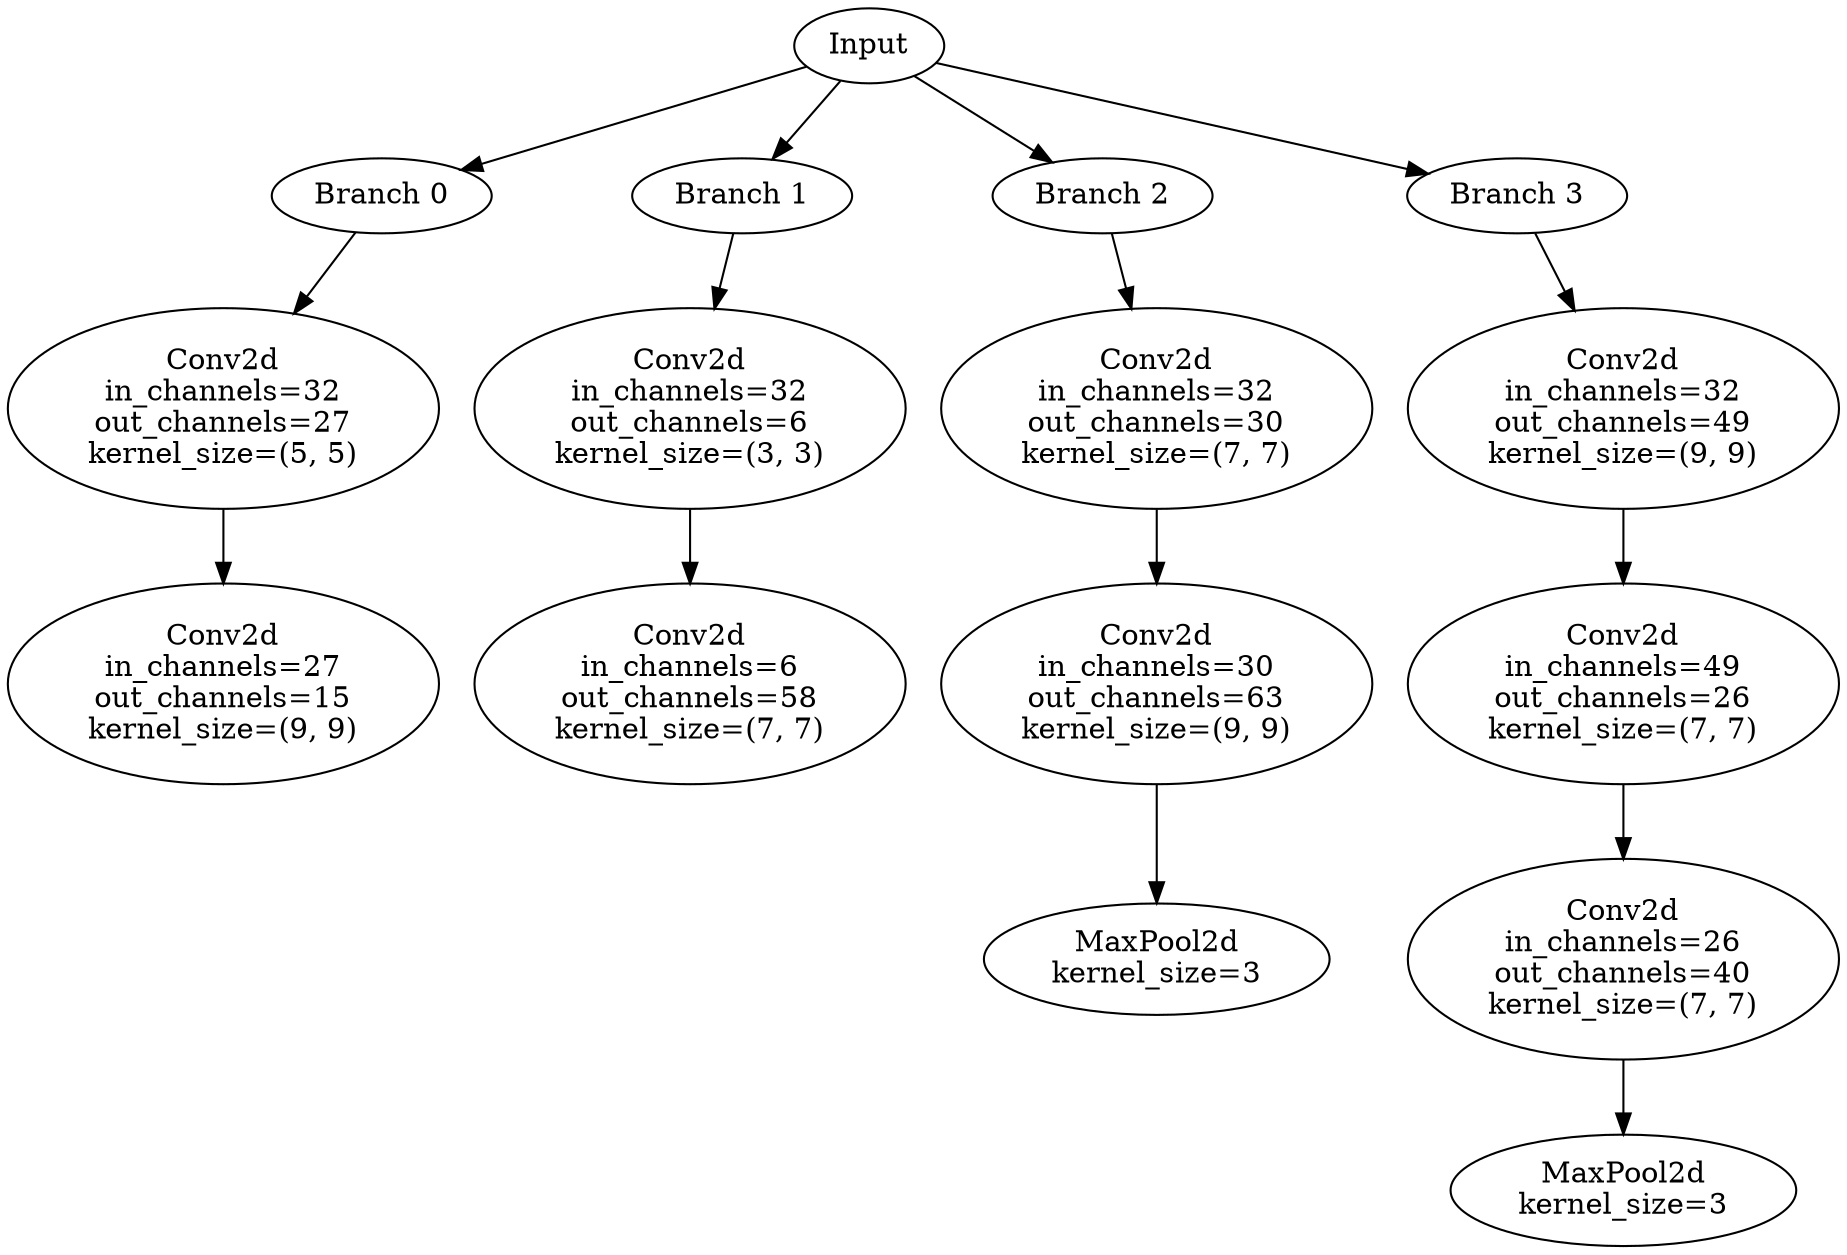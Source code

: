 // Inception Module - Coral 36
digraph {
	Input [label=Input]
	Branch_0 [label="Branch 0"]
	Input -> Branch_0
	Branch_0_Layer_0 [label="Conv2d
in_channels=32
out_channels=27
kernel_size=(5, 5)"]
	Branch_0 -> Branch_0_Layer_0
	Branch_0_Layer_1 [label="Conv2d
in_channels=27
out_channels=15
kernel_size=(9, 9)"]
	Branch_0_Layer_0 -> Branch_0_Layer_1
	Branch_1 [label="Branch 1"]
	Input -> Branch_1
	Branch_1_Layer_0 [label="Conv2d
in_channels=32
out_channels=6
kernel_size=(3, 3)"]
	Branch_1 -> Branch_1_Layer_0
	Branch_1_Layer_1 [label="Conv2d
in_channels=6
out_channels=58
kernel_size=(7, 7)"]
	Branch_1_Layer_0 -> Branch_1_Layer_1
	Branch_2 [label="Branch 2"]
	Input -> Branch_2
	Branch_2_Layer_0 [label="Conv2d
in_channels=32
out_channels=30
kernel_size=(7, 7)"]
	Branch_2 -> Branch_2_Layer_0
	Branch_2_Layer_1 [label="Conv2d
in_channels=30
out_channels=63
kernel_size=(9, 9)"]
	Branch_2_Layer_0 -> Branch_2_Layer_1
	Branch_2_Layer_2 [label="MaxPool2d
kernel_size=3"]
	Branch_2_Layer_1 -> Branch_2_Layer_2
	Branch_3 [label="Branch 3"]
	Input -> Branch_3
	Branch_3_Layer_0 [label="Conv2d
in_channels=32
out_channels=49
kernel_size=(9, 9)"]
	Branch_3 -> Branch_3_Layer_0
	Branch_3_Layer_1 [label="Conv2d
in_channels=49
out_channels=26
kernel_size=(7, 7)"]
	Branch_3_Layer_0 -> Branch_3_Layer_1
	Branch_3_Layer_2 [label="Conv2d
in_channels=26
out_channels=40
kernel_size=(7, 7)"]
	Branch_3_Layer_1 -> Branch_3_Layer_2
	Branch_3_Layer_3 [label="MaxPool2d
kernel_size=3"]
	Branch_3_Layer_2 -> Branch_3_Layer_3
}
